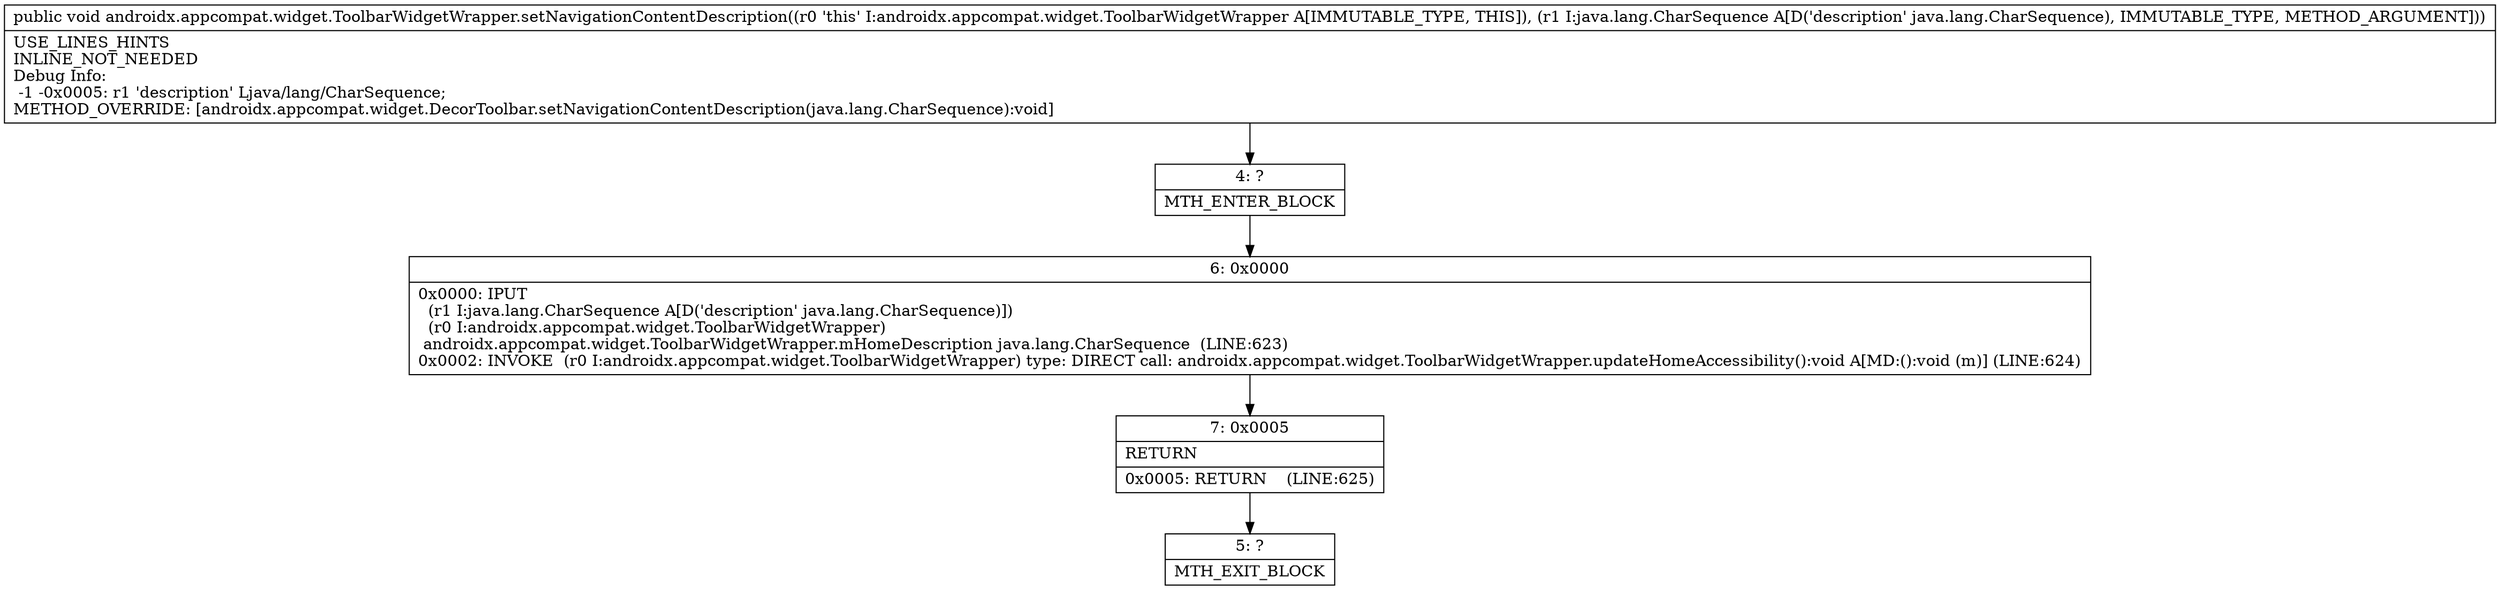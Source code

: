digraph "CFG forandroidx.appcompat.widget.ToolbarWidgetWrapper.setNavigationContentDescription(Ljava\/lang\/CharSequence;)V" {
Node_4 [shape=record,label="{4\:\ ?|MTH_ENTER_BLOCK\l}"];
Node_6 [shape=record,label="{6\:\ 0x0000|0x0000: IPUT  \l  (r1 I:java.lang.CharSequence A[D('description' java.lang.CharSequence)])\l  (r0 I:androidx.appcompat.widget.ToolbarWidgetWrapper)\l androidx.appcompat.widget.ToolbarWidgetWrapper.mHomeDescription java.lang.CharSequence  (LINE:623)\l0x0002: INVOKE  (r0 I:androidx.appcompat.widget.ToolbarWidgetWrapper) type: DIRECT call: androidx.appcompat.widget.ToolbarWidgetWrapper.updateHomeAccessibility():void A[MD:():void (m)] (LINE:624)\l}"];
Node_7 [shape=record,label="{7\:\ 0x0005|RETURN\l|0x0005: RETURN    (LINE:625)\l}"];
Node_5 [shape=record,label="{5\:\ ?|MTH_EXIT_BLOCK\l}"];
MethodNode[shape=record,label="{public void androidx.appcompat.widget.ToolbarWidgetWrapper.setNavigationContentDescription((r0 'this' I:androidx.appcompat.widget.ToolbarWidgetWrapper A[IMMUTABLE_TYPE, THIS]), (r1 I:java.lang.CharSequence A[D('description' java.lang.CharSequence), IMMUTABLE_TYPE, METHOD_ARGUMENT]))  | USE_LINES_HINTS\lINLINE_NOT_NEEDED\lDebug Info:\l  \-1 \-0x0005: r1 'description' Ljava\/lang\/CharSequence;\lMETHOD_OVERRIDE: [androidx.appcompat.widget.DecorToolbar.setNavigationContentDescription(java.lang.CharSequence):void]\l}"];
MethodNode -> Node_4;Node_4 -> Node_6;
Node_6 -> Node_7;
Node_7 -> Node_5;
}

